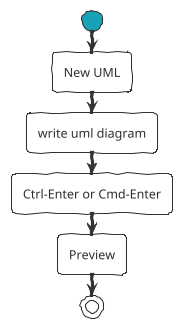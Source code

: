 @startuml

!theme sketchy-outline

start

:New UML;
:write uml diagram;
:Ctrl-Enter or Cmd-Enter;
:Preview;

stop

@enduml

